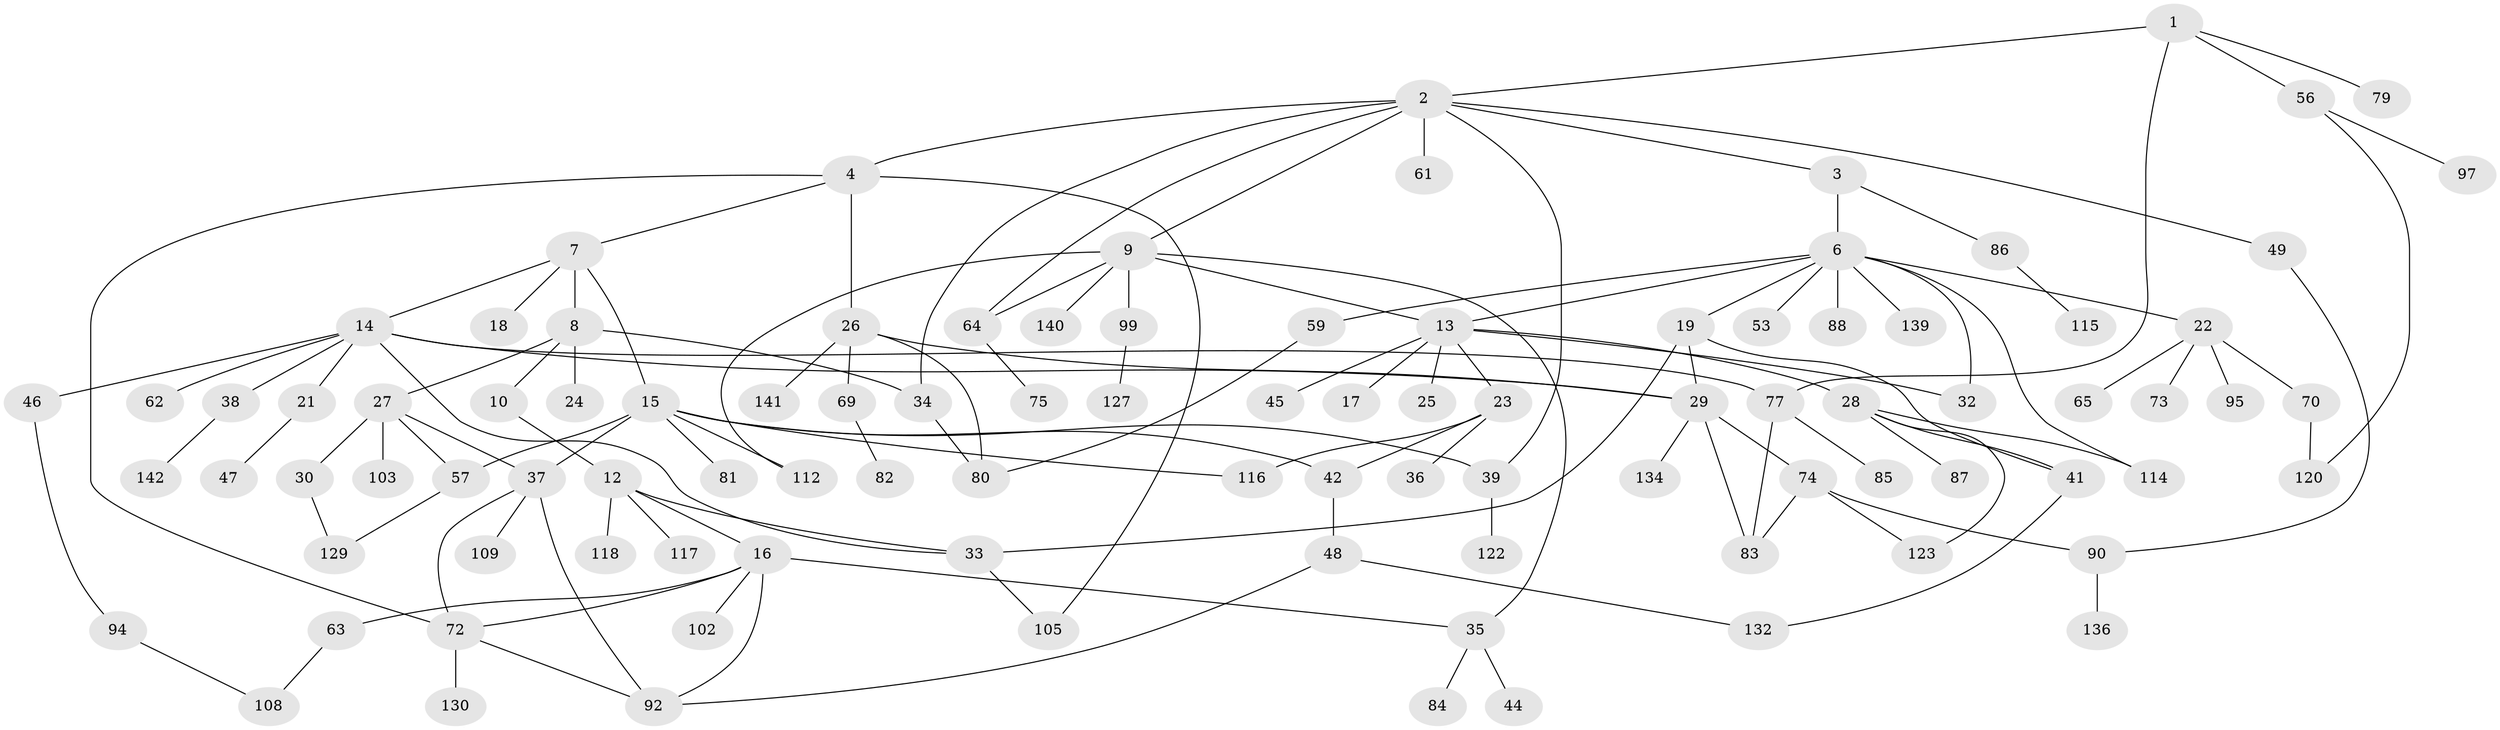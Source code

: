 // original degree distribution, {3: 0.21830985915492956, 10: 0.007042253521126761, 5: 0.028169014084507043, 6: 0.06338028169014084, 2: 0.22535211267605634, 1: 0.36619718309859156, 4: 0.08450704225352113, 9: 0.007042253521126761}
// Generated by graph-tools (version 1.1) at 2025/41/03/06/25 10:41:31]
// undirected, 99 vertices, 132 edges
graph export_dot {
graph [start="1"]
  node [color=gray90,style=filled];
  1 [super="+5"];
  2 [super="+101"];
  3;
  4;
  6 [super="+54"];
  7 [super="+11"];
  8 [super="+51"];
  9 [super="+68"];
  10;
  12 [super="+113"];
  13 [super="+20"];
  14 [super="+93"];
  15 [super="+52"];
  16 [super="+43"];
  17;
  18;
  19;
  21 [super="+76"];
  22 [super="+60"];
  23 [super="+138"];
  24;
  25;
  26 [super="+58"];
  27 [super="+40"];
  28 [super="+31"];
  29 [super="+55"];
  30 [super="+111"];
  32 [super="+110"];
  33 [super="+71"];
  34 [super="+131"];
  35 [super="+50"];
  36;
  37 [super="+78"];
  38 [super="+67"];
  39 [super="+98"];
  41 [super="+66"];
  42 [super="+119"];
  44;
  45;
  46;
  47;
  48;
  49 [super="+100"];
  53;
  56;
  57;
  59;
  61;
  62;
  63;
  64 [super="+135"];
  65;
  69;
  70;
  72 [super="+89"];
  73;
  74 [super="+91"];
  75;
  77 [super="+126"];
  79 [super="+104"];
  80 [super="+96"];
  81;
  82 [super="+121"];
  83 [super="+125"];
  84;
  85;
  86;
  87;
  88;
  90;
  92 [super="+137"];
  94;
  95 [super="+106"];
  97;
  99;
  102;
  103;
  105 [super="+107"];
  108 [super="+128"];
  109;
  112 [super="+124"];
  114;
  115;
  116;
  117;
  118;
  120;
  122;
  123;
  127;
  129;
  130;
  132 [super="+133"];
  134;
  136;
  139;
  140;
  141;
  142;
  1 -- 2;
  1 -- 79;
  1 -- 56;
  1 -- 77;
  2 -- 3;
  2 -- 4;
  2 -- 9;
  2 -- 34;
  2 -- 39;
  2 -- 49;
  2 -- 61;
  2 -- 64;
  3 -- 6;
  3 -- 86;
  4 -- 7;
  4 -- 26;
  4 -- 72;
  4 -- 105;
  6 -- 13;
  6 -- 19;
  6 -- 22;
  6 -- 53;
  6 -- 114;
  6 -- 88;
  6 -- 59;
  6 -- 139;
  6 -- 32;
  7 -- 8;
  7 -- 14;
  7 -- 15;
  7 -- 18;
  8 -- 10;
  8 -- 24;
  8 -- 27;
  8 -- 34;
  9 -- 99;
  9 -- 64;
  9 -- 112;
  9 -- 35;
  9 -- 140;
  9 -- 13;
  10 -- 12;
  12 -- 16;
  12 -- 118;
  12 -- 33;
  12 -- 117;
  13 -- 17;
  13 -- 23;
  13 -- 28;
  13 -- 45;
  13 -- 32;
  13 -- 25;
  14 -- 21;
  14 -- 38;
  14 -- 46;
  14 -- 62;
  14 -- 33;
  14 -- 29;
  14 -- 77;
  15 -- 116;
  15 -- 42;
  15 -- 112;
  15 -- 81;
  15 -- 37;
  15 -- 39;
  15 -- 57;
  16 -- 35;
  16 -- 63;
  16 -- 72;
  16 -- 102;
  16 -- 92;
  19 -- 33;
  19 -- 41;
  19 -- 29;
  21 -- 47;
  22 -- 65;
  22 -- 73;
  22 -- 70;
  22 -- 95;
  23 -- 36;
  23 -- 42;
  23 -- 116;
  26 -- 29;
  26 -- 69;
  26 -- 141;
  26 -- 80;
  27 -- 30;
  27 -- 37;
  27 -- 57;
  27 -- 103;
  28 -- 87;
  28 -- 41;
  28 -- 114;
  28 -- 123;
  29 -- 83;
  29 -- 134;
  29 -- 74;
  30 -- 129;
  33 -- 105;
  34 -- 80;
  35 -- 44;
  35 -- 84;
  37 -- 109;
  37 -- 72;
  37 -- 92;
  38 -- 142;
  39 -- 122;
  41 -- 132;
  42 -- 48;
  46 -- 94;
  48 -- 132;
  48 -- 92;
  49 -- 90;
  56 -- 97;
  56 -- 120;
  57 -- 129;
  59 -- 80;
  63 -- 108;
  64 -- 75;
  69 -- 82;
  70 -- 120;
  72 -- 130;
  72 -- 92;
  74 -- 83;
  74 -- 90;
  74 -- 123;
  77 -- 85;
  77 -- 83;
  86 -- 115;
  90 -- 136;
  94 -- 108;
  99 -- 127;
}
